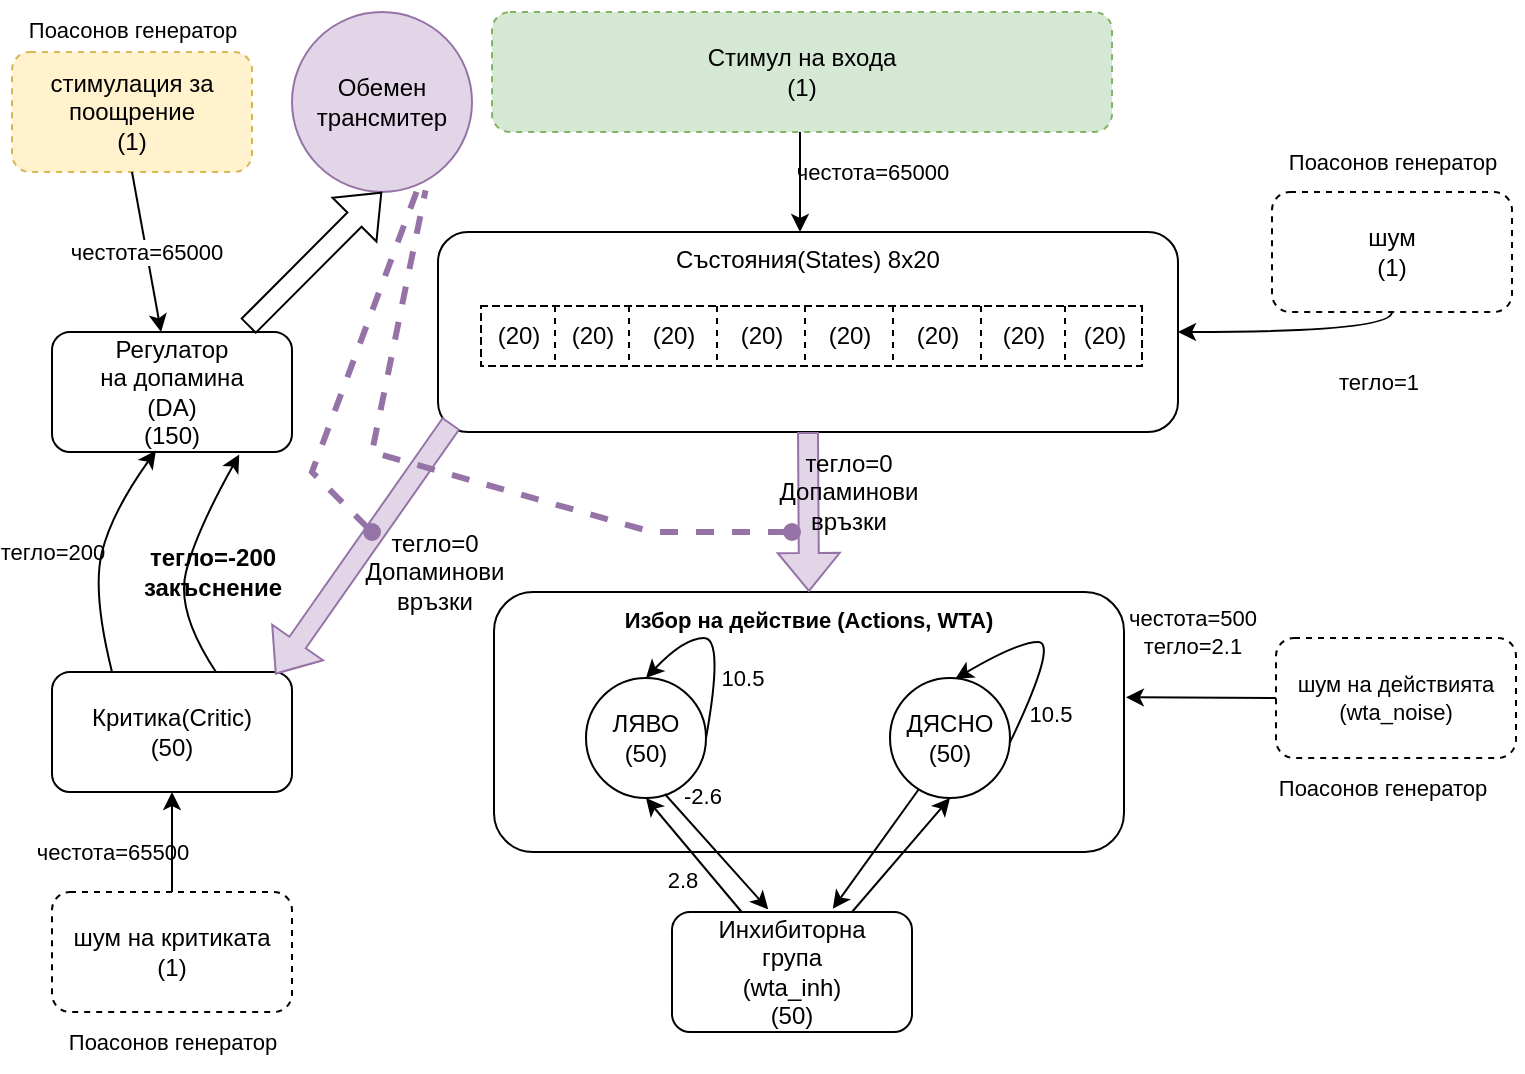 <mxfile version="21.1.6" type="device">
  <diagram id="TqJKKpAt_f0XUR_mfn19" name="Page-1">
    <mxGraphModel dx="1050" dy="523" grid="1" gridSize="10" guides="1" tooltips="1" connect="1" arrows="1" fold="1" page="1" pageScale="1" pageWidth="827" pageHeight="1169" math="0" shadow="0">
      <root>
        <mxCell id="0" />
        <mxCell id="1" parent="0" />
        <mxCell id="GTqaI5zs6q6qDNkmL9B8-1" value="Състояния(States) 8х20" style="rounded=1;whiteSpace=wrap;html=1;verticalAlign=top;" parent="1" vertex="1">
          <mxGeometry x="223" y="140" width="370" height="100" as="geometry" />
        </mxCell>
        <mxCell id="GTqaI5zs6q6qDNkmL9B8-18" value="" style="shape=table;html=1;whiteSpace=wrap;startSize=0;container=1;collapsible=0;childLayout=tableLayout;swimlaneLine=1;dashed=1;" parent="1" vertex="1">
          <mxGeometry x="244.5" y="177" width="330.5" height="30" as="geometry" />
        </mxCell>
        <mxCell id="GTqaI5zs6q6qDNkmL9B8-19" value="" style="shape=tableRow;horizontal=0;startSize=0;swimlaneHead=0;swimlaneBody=0;top=0;left=0;bottom=0;right=0;collapsible=0;dropTarget=0;fillColor=none;points=[[0,0.5],[1,0.5]];portConstraint=eastwest;" parent="GTqaI5zs6q6qDNkmL9B8-18" vertex="1">
          <mxGeometry width="330.5" height="30" as="geometry" />
        </mxCell>
        <mxCell id="_Hw6bFdCNvY53CpyIXV9-12" value="(20)" style="shape=partialRectangle;html=1;whiteSpace=wrap;connectable=0;fillColor=none;top=0;left=0;bottom=0;right=0;overflow=hidden;" vertex="1" parent="GTqaI5zs6q6qDNkmL9B8-19">
          <mxGeometry width="37" height="30" as="geometry">
            <mxRectangle width="37" height="30" as="alternateBounds" />
          </mxGeometry>
        </mxCell>
        <mxCell id="_Hw6bFdCNvY53CpyIXV9-8" value="(20)" style="shape=partialRectangle;html=1;whiteSpace=wrap;connectable=0;fillColor=none;top=0;left=0;bottom=0;right=0;overflow=hidden;" vertex="1" parent="GTqaI5zs6q6qDNkmL9B8-19">
          <mxGeometry x="37" width="37" height="30" as="geometry">
            <mxRectangle width="37" height="30" as="alternateBounds" />
          </mxGeometry>
        </mxCell>
        <mxCell id="_Hw6bFdCNvY53CpyIXV9-4" value="(20)" style="shape=partialRectangle;html=1;whiteSpace=wrap;connectable=0;fillColor=none;top=0;left=0;bottom=0;right=0;overflow=hidden;" vertex="1" parent="GTqaI5zs6q6qDNkmL9B8-19">
          <mxGeometry x="74" width="44" height="30" as="geometry">
            <mxRectangle width="44" height="30" as="alternateBounds" />
          </mxGeometry>
        </mxCell>
        <mxCell id="_Hw6bFdCNvY53CpyIXV9-16" value="(20)" style="shape=partialRectangle;html=1;whiteSpace=wrap;connectable=0;fillColor=none;top=0;left=0;bottom=0;right=0;overflow=hidden;" vertex="1" parent="GTqaI5zs6q6qDNkmL9B8-19">
          <mxGeometry x="118" width="44" height="30" as="geometry">
            <mxRectangle width="44" height="30" as="alternateBounds" />
          </mxGeometry>
        </mxCell>
        <mxCell id="GTqaI5zs6q6qDNkmL9B8-20" value="(20)" style="shape=partialRectangle;html=1;whiteSpace=wrap;connectable=0;fillColor=none;top=0;left=0;bottom=0;right=0;overflow=hidden;" parent="GTqaI5zs6q6qDNkmL9B8-19" vertex="1">
          <mxGeometry x="162" width="44" height="30" as="geometry">
            <mxRectangle width="44" height="30" as="alternateBounds" />
          </mxGeometry>
        </mxCell>
        <mxCell id="GTqaI5zs6q6qDNkmL9B8-21" value="(20)" style="shape=partialRectangle;html=1;whiteSpace=wrap;connectable=0;fillColor=none;top=0;left=0;bottom=0;right=0;overflow=hidden;" parent="GTqaI5zs6q6qDNkmL9B8-19" vertex="1">
          <mxGeometry x="206" width="44" height="30" as="geometry">
            <mxRectangle width="44" height="30" as="alternateBounds" />
          </mxGeometry>
        </mxCell>
        <mxCell id="GTqaI5zs6q6qDNkmL9B8-22" value="(20)" style="shape=partialRectangle;html=1;whiteSpace=wrap;connectable=0;fillColor=none;top=0;left=0;bottom=0;right=0;overflow=hidden;" parent="GTqaI5zs6q6qDNkmL9B8-19" vertex="1">
          <mxGeometry x="250" width="42" height="30" as="geometry">
            <mxRectangle width="42" height="30" as="alternateBounds" />
          </mxGeometry>
        </mxCell>
        <mxCell id="GTqaI5zs6q6qDNkmL9B8-44" value="(20)" style="shape=partialRectangle;html=1;whiteSpace=wrap;connectable=0;fillColor=none;top=0;left=0;bottom=0;right=0;overflow=hidden;" parent="GTqaI5zs6q6qDNkmL9B8-19" vertex="1">
          <mxGeometry x="292" width="39" height="30" as="geometry">
            <mxRectangle width="39" height="30" as="alternateBounds" />
          </mxGeometry>
        </mxCell>
        <mxCell id="GTqaI5zs6q6qDNkmL9B8-52" value="шум&lt;br&gt;(1)" style="rounded=1;whiteSpace=wrap;html=1;dashed=1;" parent="1" vertex="1">
          <mxGeometry x="640" y="120" width="120" height="60" as="geometry" />
        </mxCell>
        <mxCell id="GTqaI5zs6q6qDNkmL9B8-56" value="&lt;span style=&quot;color: rgb(0, 0, 0); font-family: Helvetica; font-size: 11px; font-style: normal; font-variant-ligatures: normal; font-variant-caps: normal; font-weight: 400; letter-spacing: normal; orphans: 2; text-align: center; text-indent: 0px; text-transform: none; widows: 2; word-spacing: 0px; -webkit-text-stroke-width: 0px; text-decoration-thickness: initial; text-decoration-style: initial; text-decoration-color: initial; float: none; display: inline !important;&quot;&gt;честота=65000&lt;/span&gt;" style="rounded=1;orthogonalLoop=1;jettySize=auto;html=1;entryX=0.5;entryY=0;entryDx=0;entryDy=0;labelBackgroundColor=none;" parent="1" edge="1">
          <mxGeometry x="-0.2" y="36" relative="1" as="geometry">
            <mxPoint x="404" y="90" as="sourcePoint" />
            <mxPoint x="404" y="140" as="targetPoint" />
            <mxPoint as="offset" />
          </mxGeometry>
        </mxCell>
        <mxCell id="GTqaI5zs6q6qDNkmL9B8-55" value="Стимул на входа&lt;br&gt;(1)" style="rounded=1;whiteSpace=wrap;html=1;dashed=1;fillColor=#d5e8d4;strokeColor=#82b366;" parent="1" vertex="1">
          <mxGeometry x="250" y="30" width="310" height="60" as="geometry" />
        </mxCell>
        <mxCell id="GTqaI5zs6q6qDNkmL9B8-58" value="стимулация за поощрение&lt;br&gt;(1)" style="rounded=1;whiteSpace=wrap;html=1;dashed=1;fillColor=#fff2cc;strokeColor=#d6b656;" parent="1" vertex="1">
          <mxGeometry x="10" y="50" width="120" height="60" as="geometry" />
        </mxCell>
        <mxCell id="GTqaI5zs6q6qDNkmL9B8-59" value="Регулатор&lt;br&gt;на допамина&lt;br&gt;(DA)&lt;br&gt;(150)" style="rounded=1;whiteSpace=wrap;html=1;" parent="1" vertex="1">
          <mxGeometry x="30" y="190" width="120" height="60" as="geometry" />
        </mxCell>
        <mxCell id="GTqaI5zs6q6qDNkmL9B8-60" value="Обемен трансмитер" style="ellipse;whiteSpace=wrap;html=1;aspect=fixed;fillColor=#e1d5e7;strokeColor=#9673a6;" parent="1" vertex="1">
          <mxGeometry x="150" y="30" width="90" height="90" as="geometry" />
        </mxCell>
        <mxCell id="GTqaI5zs6q6qDNkmL9B8-61" value="Критика(Critic)&lt;br&gt;(50)" style="rounded=1;whiteSpace=wrap;html=1;" parent="1" vertex="1">
          <mxGeometry x="30" y="360" width="120" height="60" as="geometry" />
        </mxCell>
        <mxCell id="GTqaI5zs6q6qDNkmL9B8-62" value="шум на критиката&lt;br&gt;(1)" style="rounded=1;whiteSpace=wrap;html=1;dashed=1;" parent="1" vertex="1">
          <mxGeometry x="30" y="470" width="120" height="60" as="geometry" />
        </mxCell>
        <mxCell id="GTqaI5zs6q6qDNkmL9B8-63" value="&lt;font size=&quot;1&quot; style=&quot;&quot;&gt;&lt;b style=&quot;font-size: 11px;&quot;&gt;Избор на действие (Actions, WTA)&lt;/b&gt;&lt;/font&gt;" style="rounded=1;whiteSpace=wrap;html=1;verticalAlign=top;" parent="1" vertex="1">
          <mxGeometry x="251" y="320" width="315" height="130" as="geometry" />
        </mxCell>
        <mxCell id="GTqaI5zs6q6qDNkmL9B8-64" value="ЛЯВО&lt;br&gt;(50)" style="ellipse;whiteSpace=wrap;html=1;aspect=fixed;verticalAlign=middle;" parent="1" vertex="1">
          <mxGeometry x="297" y="363" width="60" height="60" as="geometry" />
        </mxCell>
        <mxCell id="GTqaI5zs6q6qDNkmL9B8-67" value="ДЯСНО&lt;br&gt;(50)" style="ellipse;whiteSpace=wrap;html=1;aspect=fixed;verticalAlign=middle;" parent="1" vertex="1">
          <mxGeometry x="449" y="363" width="60" height="60" as="geometry" />
        </mxCell>
        <mxCell id="GTqaI5zs6q6qDNkmL9B8-71" value="" style="curved=1;endArrow=classic;html=1;rounded=0;exitX=1;exitY=0.5;exitDx=0;exitDy=0;entryX=0.5;entryY=0;entryDx=0;entryDy=0;" parent="1" source="GTqaI5zs6q6qDNkmL9B8-64" target="GTqaI5zs6q6qDNkmL9B8-64" edge="1">
          <mxGeometry width="50" height="50" relative="1" as="geometry">
            <mxPoint x="332" y="352" as="sourcePoint" />
            <mxPoint x="382" y="302" as="targetPoint" />
            <Array as="points">
              <mxPoint x="366" y="343" />
              <mxPoint x="346" y="343" />
            </Array>
          </mxGeometry>
        </mxCell>
        <mxCell id="GTqaI5zs6q6qDNkmL9B8-72" value="10.5" style="edgeLabel;html=1;align=center;verticalAlign=middle;resizable=0;points=[];" parent="GTqaI5zs6q6qDNkmL9B8-71" vertex="1" connectable="0">
          <mxGeometry x="-0.171" y="2" relative="1" as="geometry">
            <mxPoint x="12" y="10" as="offset" />
          </mxGeometry>
        </mxCell>
        <mxCell id="GTqaI5zs6q6qDNkmL9B8-77" value="" style="curved=1;endArrow=classic;html=1;rounded=0;exitX=0.998;exitY=0.541;exitDx=0;exitDy=0;exitPerimeter=0;entryX=0.544;entryY=0.007;entryDx=0;entryDy=0;entryPerimeter=0;" parent="1" edge="1" target="GTqaI5zs6q6qDNkmL9B8-67" source="GTqaI5zs6q6qDNkmL9B8-67">
          <mxGeometry width="50" height="50" relative="1" as="geometry">
            <mxPoint x="524" y="393" as="sourcePoint" />
            <mxPoint x="494" y="363" as="targetPoint" />
            <Array as="points">
              <mxPoint x="533" y="345" />
              <mxPoint x="513" y="345" />
            </Array>
          </mxGeometry>
        </mxCell>
        <mxCell id="_Hw6bFdCNvY53CpyIXV9-3" value="10.5" style="edgeLabel;html=1;align=center;verticalAlign=middle;resizable=0;points=[];labelBackgroundColor=none;" vertex="1" connectable="0" parent="GTqaI5zs6q6qDNkmL9B8-77">
          <mxGeometry x="-0.32" y="2" relative="1" as="geometry">
            <mxPoint x="5" y="20" as="offset" />
          </mxGeometry>
        </mxCell>
        <mxCell id="GTqaI5zs6q6qDNkmL9B8-81" value="Инхибиторна &lt;br&gt;група&lt;br&gt;(wta_inh)&lt;br&gt;(50)" style="rounded=1;whiteSpace=wrap;html=1;" parent="1" vertex="1">
          <mxGeometry x="340" y="480" width="120" height="60" as="geometry" />
        </mxCell>
        <mxCell id="GTqaI5zs6q6qDNkmL9B8-84" value="2.8" style="endArrow=classic;html=1;rounded=0;entryX=0.5;entryY=1;entryDx=0;entryDy=0;labelBackgroundColor=none;" parent="1" source="GTqaI5zs6q6qDNkmL9B8-81" target="GTqaI5zs6q6qDNkmL9B8-64" edge="1">
          <mxGeometry x="-0.138" y="12" width="50" height="50" relative="1" as="geometry">
            <mxPoint x="404" y="340" as="sourcePoint" />
            <mxPoint x="454" y="290" as="targetPoint" />
            <mxPoint y="1" as="offset" />
          </mxGeometry>
        </mxCell>
        <mxCell id="GTqaI5zs6q6qDNkmL9B8-86" value="" style="endArrow=classic;html=1;rounded=0;exitX=0.75;exitY=0;exitDx=0;exitDy=0;entryX=0.5;entryY=1;entryDx=0;entryDy=0;" parent="1" source="GTqaI5zs6q6qDNkmL9B8-81" target="GTqaI5zs6q6qDNkmL9B8-67" edge="1">
          <mxGeometry width="50" height="50" relative="1" as="geometry">
            <mxPoint x="374" y="480" as="sourcePoint" />
            <mxPoint x="365" y="420" as="targetPoint" />
          </mxGeometry>
        </mxCell>
        <mxCell id="GTqaI5zs6q6qDNkmL9B8-88" value="" style="endArrow=classic;html=1;rounded=0;entryX=0.401;entryY=-0.022;entryDx=0;entryDy=0;exitX=0.657;exitY=0.967;exitDx=0;exitDy=0;exitPerimeter=0;entryPerimeter=0;" parent="1" source="GTqaI5zs6q6qDNkmL9B8-64" target="GTqaI5zs6q6qDNkmL9B8-81" edge="1">
          <mxGeometry width="50" height="50" relative="1" as="geometry">
            <mxPoint x="404" y="340" as="sourcePoint" />
            <mxPoint x="454" y="290" as="targetPoint" />
          </mxGeometry>
        </mxCell>
        <mxCell id="GTqaI5zs6q6qDNkmL9B8-100" value="-2.6" style="edgeLabel;html=1;align=center;verticalAlign=middle;resizable=0;points=[];fontSize=11;labelBackgroundColor=none;" parent="GTqaI5zs6q6qDNkmL9B8-88" vertex="1" connectable="0">
          <mxGeometry x="-0.531" y="3" relative="1" as="geometry">
            <mxPoint x="4" y="-11" as="offset" />
          </mxGeometry>
        </mxCell>
        <mxCell id="GTqaI5zs6q6qDNkmL9B8-90" value="" style="endArrow=classic;html=1;rounded=0;entryX=0.67;entryY=-0.027;entryDx=0;entryDy=0;entryPerimeter=0;exitX=0.237;exitY=0.931;exitDx=0;exitDy=0;exitPerimeter=0;" parent="1" target="GTqaI5zs6q6qDNkmL9B8-81" edge="1" source="GTqaI5zs6q6qDNkmL9B8-67">
          <mxGeometry width="50" height="50" relative="1" as="geometry">
            <mxPoint x="494" y="420" as="sourcePoint" />
            <mxPoint x="385.64" y="479.22" as="targetPoint" />
          </mxGeometry>
        </mxCell>
        <mxCell id="GTqaI5zs6q6qDNkmL9B8-92" value="честота=65500" style="endArrow=classic;html=1;rounded=0;entryX=0.5;entryY=1;entryDx=0;entryDy=0;exitX=0.5;exitY=0;exitDx=0;exitDy=0;labelBackgroundColor=none;" parent="1" source="GTqaI5zs6q6qDNkmL9B8-62" target="GTqaI5zs6q6qDNkmL9B8-61" edge="1">
          <mxGeometry x="-0.2" y="30" width="50" height="50" relative="1" as="geometry">
            <mxPoint x="390" y="470" as="sourcePoint" />
            <mxPoint x="440" y="420" as="targetPoint" />
            <mxPoint as="offset" />
          </mxGeometry>
        </mxCell>
        <mxCell id="GTqaI5zs6q6qDNkmL9B8-93" value="" style="shape=flexArrow;endArrow=classic;html=1;rounded=0;exitX=0.817;exitY=-0.047;exitDx=0;exitDy=0;entryX=0.5;entryY=1;entryDx=0;entryDy=0;exitPerimeter=0;" parent="1" source="GTqaI5zs6q6qDNkmL9B8-59" target="GTqaI5zs6q6qDNkmL9B8-60" edge="1">
          <mxGeometry width="50" height="50" relative="1" as="geometry">
            <mxPoint x="390" y="430" as="sourcePoint" />
            <mxPoint x="440" y="380" as="targetPoint" />
          </mxGeometry>
        </mxCell>
        <mxCell id="GTqaI5zs6q6qDNkmL9B8-94" value="честота=65000" style="endArrow=classic;html=1;rounded=0;exitX=0.5;exitY=1;exitDx=0;exitDy=0;" parent="1" source="GTqaI5zs6q6qDNkmL9B8-58" target="GTqaI5zs6q6qDNkmL9B8-59" edge="1">
          <mxGeometry width="50" height="50" relative="1" as="geometry">
            <mxPoint x="390" y="330" as="sourcePoint" />
            <mxPoint x="440" y="280" as="targetPoint" />
          </mxGeometry>
        </mxCell>
        <mxCell id="GTqaI5zs6q6qDNkmL9B8-96" value="тегло=200" style="curved=1;endArrow=classic;html=1;rounded=0;exitX=0.25;exitY=0;exitDx=0;exitDy=0;entryX=0.433;entryY=0.987;entryDx=0;entryDy=0;entryPerimeter=0;labelBackgroundColor=none;" parent="1" source="GTqaI5zs6q6qDNkmL9B8-61" target="GTqaI5zs6q6qDNkmL9B8-59" edge="1">
          <mxGeometry x="-0.069" y="24" width="50" height="50" relative="1" as="geometry">
            <mxPoint x="60" y="330" as="sourcePoint" />
            <mxPoint x="110" y="280" as="targetPoint" />
            <Array as="points">
              <mxPoint x="50" y="320" />
              <mxPoint x="60" y="280" />
            </Array>
            <mxPoint as="offset" />
          </mxGeometry>
        </mxCell>
        <mxCell id="GTqaI5zs6q6qDNkmL9B8-97" value="тегло=-200&lt;br style=&quot;font-size: 12px;&quot;&gt;закъснение" style="curved=1;endArrow=classic;html=1;rounded=0;exitX=0.5;exitY=0;exitDx=0;exitDy=0;entryX=0.597;entryY=1.02;entryDx=0;entryDy=0;entryPerimeter=0;fontStyle=1;fontSize=12;labelBackgroundColor=none;" parent="1" edge="1">
          <mxGeometry x="-0.017" y="-13" width="50" height="50" relative="1" as="geometry">
            <mxPoint x="112" y="360" as="sourcePoint" />
            <mxPoint x="123.64" y="251.2" as="targetPoint" />
            <Array as="points">
              <mxPoint x="92" y="330" />
              <mxPoint x="102" y="290" />
            </Array>
            <mxPoint as="offset" />
          </mxGeometry>
        </mxCell>
        <mxCell id="GTqaI5zs6q6qDNkmL9B8-98" value="тегло=0&lt;br&gt;Допаминови&lt;br&gt;връзки" style="shape=flexArrow;endArrow=classic;html=1;rounded=0;fontSize=12;entryX=0.5;entryY=0;entryDx=0;entryDy=0;fillColor=#e1d5e7;strokeColor=#9673a6;labelBackgroundColor=none;exitX=0.5;exitY=1;exitDx=0;exitDy=0;" parent="1" target="GTqaI5zs6q6qDNkmL9B8-63" edge="1" source="GTqaI5zs6q6qDNkmL9B8-1">
          <mxGeometry x="-0.25" y="20" width="50" height="50" relative="1" as="geometry">
            <mxPoint x="390" y="330" as="sourcePoint" />
            <mxPoint x="440" y="260" as="targetPoint" />
            <mxPoint as="offset" />
          </mxGeometry>
        </mxCell>
        <mxCell id="GTqaI5zs6q6qDNkmL9B8-99" value="тегло=0&lt;br&gt;Допаминови&lt;br&gt;връзки" style="shape=flexArrow;endArrow=classic;html=1;rounded=0;fontSize=12;fillColor=#e1d5e7;strokeColor=#9673a6;exitX=0.018;exitY=0.956;exitDx=0;exitDy=0;exitPerimeter=0;labelBackgroundColor=none;entryX=0.93;entryY=0.02;entryDx=0;entryDy=0;entryPerimeter=0;" parent="1" source="GTqaI5zs6q6qDNkmL9B8-1" target="GTqaI5zs6q6qDNkmL9B8-61" edge="1">
          <mxGeometry x="-0.139" y="36" width="50" height="50" relative="1" as="geometry">
            <mxPoint x="400" y="340" as="sourcePoint" />
            <mxPoint x="400" y="420" as="targetPoint" />
            <mxPoint as="offset" />
          </mxGeometry>
        </mxCell>
        <mxCell id="GTqaI5zs6q6qDNkmL9B8-101" value="шум на действията&lt;br&gt;(wta_noise)" style="rounded=1;whiteSpace=wrap;html=1;fontSize=11;dashed=1;" parent="1" vertex="1">
          <mxGeometry x="642" y="343" width="120" height="60" as="geometry" />
        </mxCell>
        <mxCell id="GTqaI5zs6q6qDNkmL9B8-102" value="честота=500&lt;br&gt;тегло=2.1" style="endArrow=classic;html=1;rounded=0;fontSize=11;exitX=0;exitY=0.5;exitDx=0;exitDy=0;entryX=1.003;entryY=0.405;entryDx=0;entryDy=0;entryPerimeter=0;labelBackgroundColor=none;" parent="1" target="GTqaI5zs6q6qDNkmL9B8-63" edge="1" source="GTqaI5zs6q6qDNkmL9B8-101">
          <mxGeometry x="0.123" y="-33" width="50" height="50" relative="1" as="geometry">
            <mxPoint x="600.44" y="497.42" as="sourcePoint" />
            <mxPoint x="557.21" y="452.95" as="targetPoint" />
            <mxPoint as="offset" />
          </mxGeometry>
        </mxCell>
        <mxCell id="GTqaI5zs6q6qDNkmL9B8-105" value="тегло=1" style="endArrow=classic;html=1;fontSize=11;exitX=0.5;exitY=1;exitDx=0;exitDy=0;labelBackgroundColor=none;edgeStyle=orthogonalEdgeStyle;curved=1;entryX=1;entryY=0.5;entryDx=0;entryDy=0;" parent="1" source="GTqaI5zs6q6qDNkmL9B8-52" target="GTqaI5zs6q6qDNkmL9B8-1" edge="1">
          <mxGeometry x="-0.7" y="25" width="50" height="50" relative="1" as="geometry">
            <mxPoint x="390" y="310" as="sourcePoint" />
            <mxPoint x="450" y="140" as="targetPoint" />
            <mxPoint as="offset" />
          </mxGeometry>
        </mxCell>
        <mxCell id="GTqaI5zs6q6qDNkmL9B8-107" value="Поасонов генератор" style="text;html=1;align=center;verticalAlign=middle;resizable=0;points=[];autosize=1;strokeColor=none;fillColor=none;fontSize=11;" parent="1" vertex="1">
          <mxGeometry x="635" y="90" width="130" height="30" as="geometry" />
        </mxCell>
        <mxCell id="GTqaI5zs6q6qDNkmL9B8-108" value="Поасонов генератор" style="text;html=1;align=center;verticalAlign=middle;resizable=0;points=[];autosize=1;strokeColor=none;fillColor=none;fontSize=11;" parent="1" vertex="1">
          <mxGeometry x="25" y="530" width="130" height="30" as="geometry" />
        </mxCell>
        <mxCell id="GTqaI5zs6q6qDNkmL9B8-109" value="Поасонов генератор" style="text;html=1;align=center;verticalAlign=middle;resizable=0;points=[];autosize=1;strokeColor=none;fillColor=none;fontSize=11;" parent="1" vertex="1">
          <mxGeometry x="5" y="24" width="130" height="30" as="geometry" />
        </mxCell>
        <mxCell id="GTqaI5zs6q6qDNkmL9B8-110" value="Поасонов генератор" style="text;html=1;align=center;verticalAlign=middle;resizable=0;points=[];autosize=1;strokeColor=none;fillColor=none;fontSize=11;" parent="1" vertex="1">
          <mxGeometry x="630" y="403" width="130" height="30" as="geometry" />
        </mxCell>
        <mxCell id="2" value="" style="endArrow=none;dashed=1;html=1;rounded=0;fillColor=#e1d5e7;strokeColor=#9673a6;entryX=0.693;entryY=0.996;entryDx=0;entryDy=0;entryPerimeter=0;strokeWidth=3;startArrow=oval;startFill=1;" parent="1" target="GTqaI5zs6q6qDNkmL9B8-60" edge="1">
          <mxGeometry width="50" height="50" relative="1" as="geometry">
            <mxPoint x="190" y="290" as="sourcePoint" />
            <mxPoint x="350" y="220" as="targetPoint" />
            <Array as="points">
              <mxPoint x="160" y="260" />
            </Array>
          </mxGeometry>
        </mxCell>
        <mxCell id="3" value="" style="endArrow=none;dashed=1;html=1;rounded=0;fillColor=#e1d5e7;strokeColor=#9673a6;entryX=0.742;entryY=0.991;entryDx=0;entryDy=0;entryPerimeter=0;strokeWidth=3;startArrow=oval;startFill=1;" parent="1" target="GTqaI5zs6q6qDNkmL9B8-60" edge="1">
          <mxGeometry width="50" height="50" relative="1" as="geometry">
            <mxPoint x="400" y="290" as="sourcePoint" />
            <mxPoint x="222.37" y="129.64" as="targetPoint" />
            <Array as="points">
              <mxPoint x="330" y="290" />
              <mxPoint x="190" y="250" />
            </Array>
          </mxGeometry>
        </mxCell>
      </root>
    </mxGraphModel>
  </diagram>
</mxfile>
